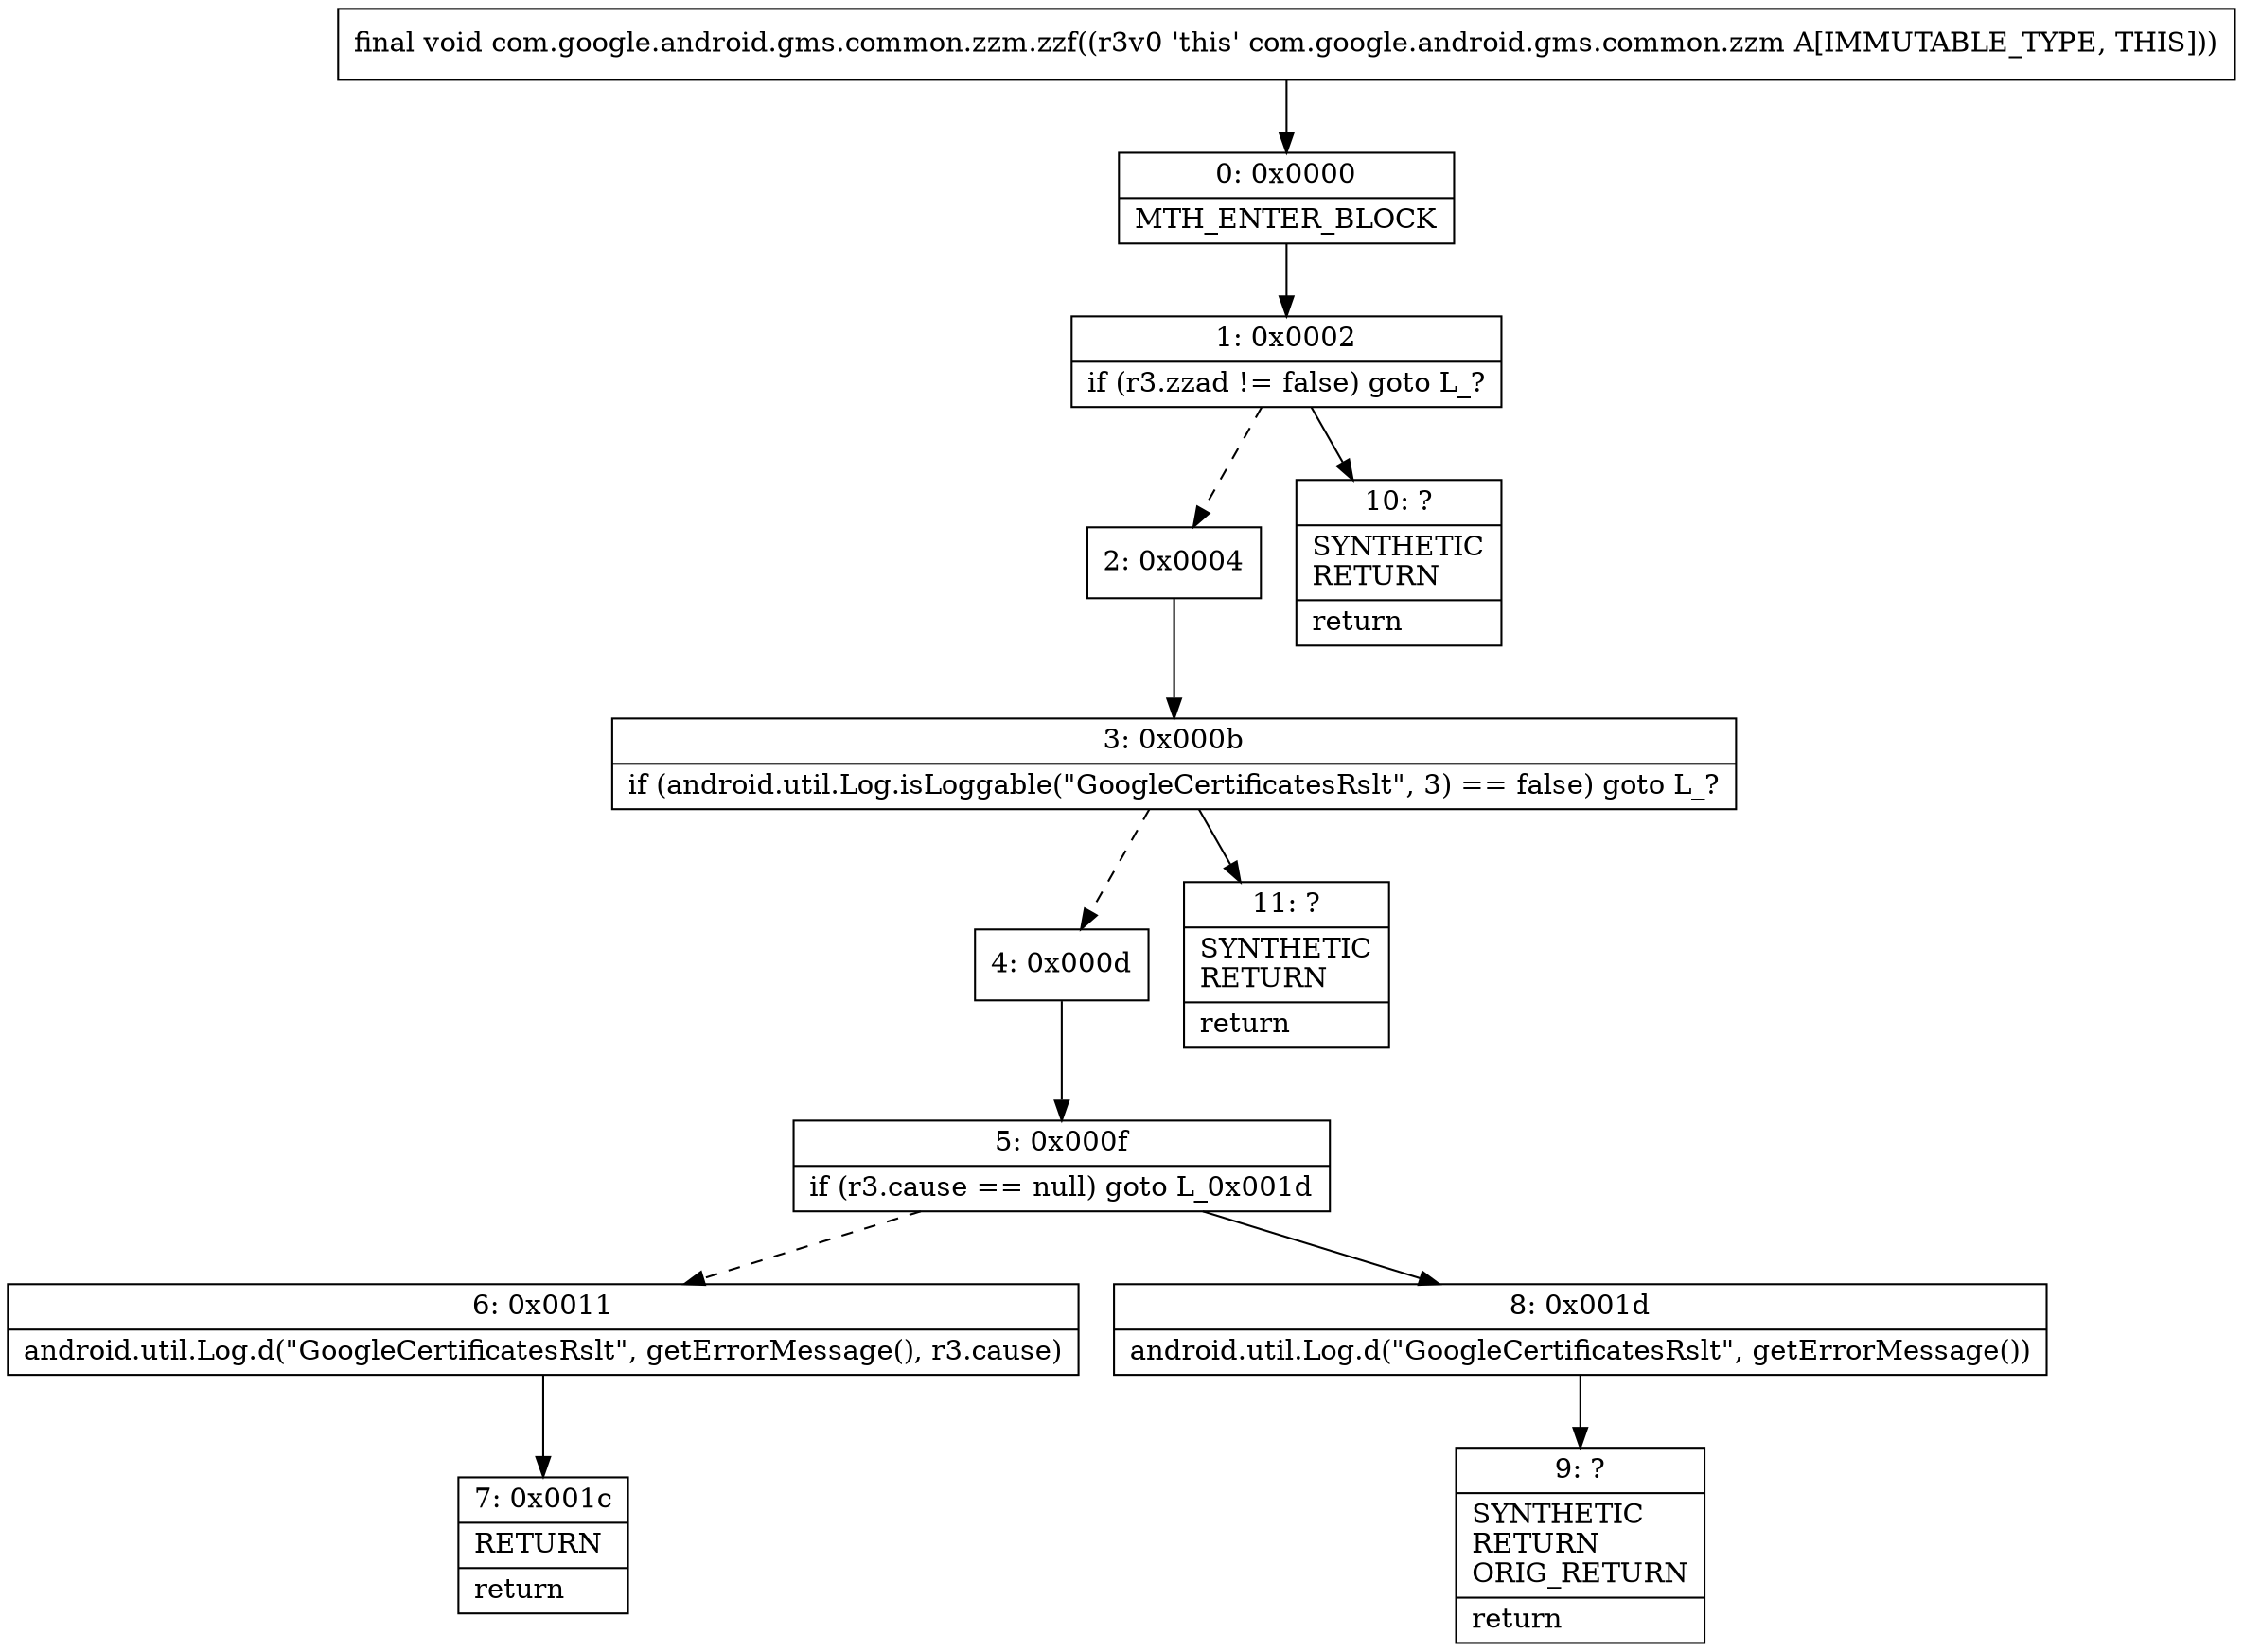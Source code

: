 digraph "CFG forcom.google.android.gms.common.zzm.zzf()V" {
Node_0 [shape=record,label="{0\:\ 0x0000|MTH_ENTER_BLOCK\l}"];
Node_1 [shape=record,label="{1\:\ 0x0002|if (r3.zzad != false) goto L_?\l}"];
Node_2 [shape=record,label="{2\:\ 0x0004}"];
Node_3 [shape=record,label="{3\:\ 0x000b|if (android.util.Log.isLoggable(\"GoogleCertificatesRslt\", 3) == false) goto L_?\l}"];
Node_4 [shape=record,label="{4\:\ 0x000d}"];
Node_5 [shape=record,label="{5\:\ 0x000f|if (r3.cause == null) goto L_0x001d\l}"];
Node_6 [shape=record,label="{6\:\ 0x0011|android.util.Log.d(\"GoogleCertificatesRslt\", getErrorMessage(), r3.cause)\l}"];
Node_7 [shape=record,label="{7\:\ 0x001c|RETURN\l|return\l}"];
Node_8 [shape=record,label="{8\:\ 0x001d|android.util.Log.d(\"GoogleCertificatesRslt\", getErrorMessage())\l}"];
Node_9 [shape=record,label="{9\:\ ?|SYNTHETIC\lRETURN\lORIG_RETURN\l|return\l}"];
Node_10 [shape=record,label="{10\:\ ?|SYNTHETIC\lRETURN\l|return\l}"];
Node_11 [shape=record,label="{11\:\ ?|SYNTHETIC\lRETURN\l|return\l}"];
MethodNode[shape=record,label="{final void com.google.android.gms.common.zzm.zzf((r3v0 'this' com.google.android.gms.common.zzm A[IMMUTABLE_TYPE, THIS])) }"];
MethodNode -> Node_0;
Node_0 -> Node_1;
Node_1 -> Node_2[style=dashed];
Node_1 -> Node_10;
Node_2 -> Node_3;
Node_3 -> Node_4[style=dashed];
Node_3 -> Node_11;
Node_4 -> Node_5;
Node_5 -> Node_6[style=dashed];
Node_5 -> Node_8;
Node_6 -> Node_7;
Node_8 -> Node_9;
}

